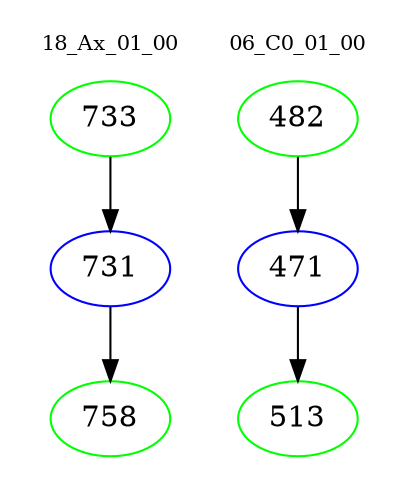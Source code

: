 digraph{
subgraph cluster_0 {
color = white
label = "18_Ax_01_00";
fontsize=10;
T0_733 [label="733", color="green"]
T0_733 -> T0_731 [color="black"]
T0_731 [label="731", color="blue"]
T0_731 -> T0_758 [color="black"]
T0_758 [label="758", color="green"]
}
subgraph cluster_1 {
color = white
label = "06_C0_01_00";
fontsize=10;
T1_482 [label="482", color="green"]
T1_482 -> T1_471 [color="black"]
T1_471 [label="471", color="blue"]
T1_471 -> T1_513 [color="black"]
T1_513 [label="513", color="green"]
}
}
